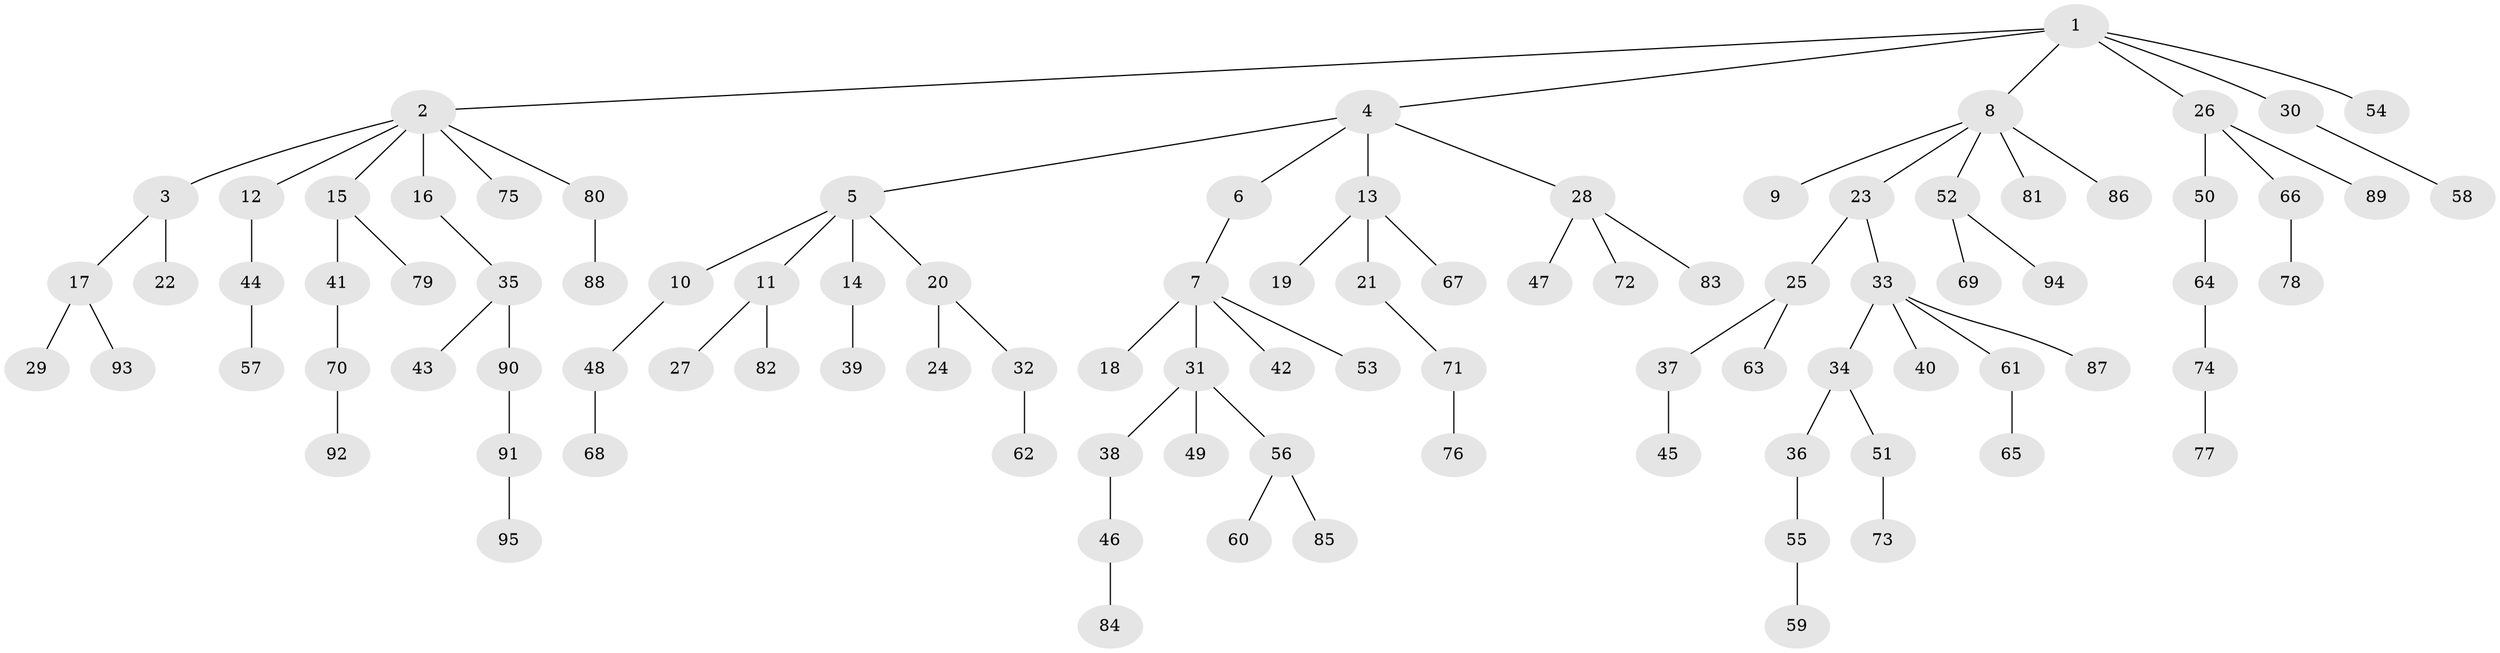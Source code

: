 // Generated by graph-tools (version 1.1) at 2025/36/03/09/25 02:36:38]
// undirected, 95 vertices, 94 edges
graph export_dot {
graph [start="1"]
  node [color=gray90,style=filled];
  1;
  2;
  3;
  4;
  5;
  6;
  7;
  8;
  9;
  10;
  11;
  12;
  13;
  14;
  15;
  16;
  17;
  18;
  19;
  20;
  21;
  22;
  23;
  24;
  25;
  26;
  27;
  28;
  29;
  30;
  31;
  32;
  33;
  34;
  35;
  36;
  37;
  38;
  39;
  40;
  41;
  42;
  43;
  44;
  45;
  46;
  47;
  48;
  49;
  50;
  51;
  52;
  53;
  54;
  55;
  56;
  57;
  58;
  59;
  60;
  61;
  62;
  63;
  64;
  65;
  66;
  67;
  68;
  69;
  70;
  71;
  72;
  73;
  74;
  75;
  76;
  77;
  78;
  79;
  80;
  81;
  82;
  83;
  84;
  85;
  86;
  87;
  88;
  89;
  90;
  91;
  92;
  93;
  94;
  95;
  1 -- 2;
  1 -- 4;
  1 -- 8;
  1 -- 26;
  1 -- 30;
  1 -- 54;
  2 -- 3;
  2 -- 12;
  2 -- 15;
  2 -- 16;
  2 -- 75;
  2 -- 80;
  3 -- 17;
  3 -- 22;
  4 -- 5;
  4 -- 6;
  4 -- 13;
  4 -- 28;
  5 -- 10;
  5 -- 11;
  5 -- 14;
  5 -- 20;
  6 -- 7;
  7 -- 18;
  7 -- 31;
  7 -- 42;
  7 -- 53;
  8 -- 9;
  8 -- 23;
  8 -- 52;
  8 -- 81;
  8 -- 86;
  10 -- 48;
  11 -- 27;
  11 -- 82;
  12 -- 44;
  13 -- 19;
  13 -- 21;
  13 -- 67;
  14 -- 39;
  15 -- 41;
  15 -- 79;
  16 -- 35;
  17 -- 29;
  17 -- 93;
  20 -- 24;
  20 -- 32;
  21 -- 71;
  23 -- 25;
  23 -- 33;
  25 -- 37;
  25 -- 63;
  26 -- 50;
  26 -- 66;
  26 -- 89;
  28 -- 47;
  28 -- 72;
  28 -- 83;
  30 -- 58;
  31 -- 38;
  31 -- 49;
  31 -- 56;
  32 -- 62;
  33 -- 34;
  33 -- 40;
  33 -- 61;
  33 -- 87;
  34 -- 36;
  34 -- 51;
  35 -- 43;
  35 -- 90;
  36 -- 55;
  37 -- 45;
  38 -- 46;
  41 -- 70;
  44 -- 57;
  46 -- 84;
  48 -- 68;
  50 -- 64;
  51 -- 73;
  52 -- 69;
  52 -- 94;
  55 -- 59;
  56 -- 60;
  56 -- 85;
  61 -- 65;
  64 -- 74;
  66 -- 78;
  70 -- 92;
  71 -- 76;
  74 -- 77;
  80 -- 88;
  90 -- 91;
  91 -- 95;
}
